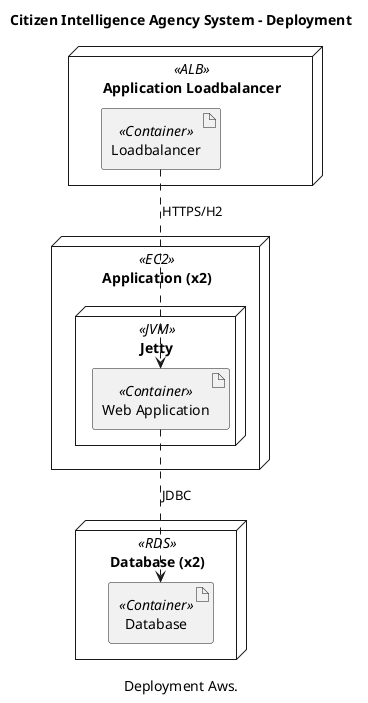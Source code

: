 @startuml
title Citizen Intelligence Agency System - Deployment
caption Deployment Aws.
node "Application (x2)" <<EC2>> as 112 {
  node "Jetty" <<JVM>> as 113 {
    artifact "Web Application" <<Container>> as 114
  }
}
node "Application Loadbalancer" <<ALB>> as 109 {
  artifact "Loadbalancer" <<Container>> as 110
}
node "Database (x2)" <<RDS>> as 117 {
  artifact "Database" <<Container>> as 118
}
114 ..> 118 : JDBC
110 ..> 114 : HTTPS/H2
@enduml